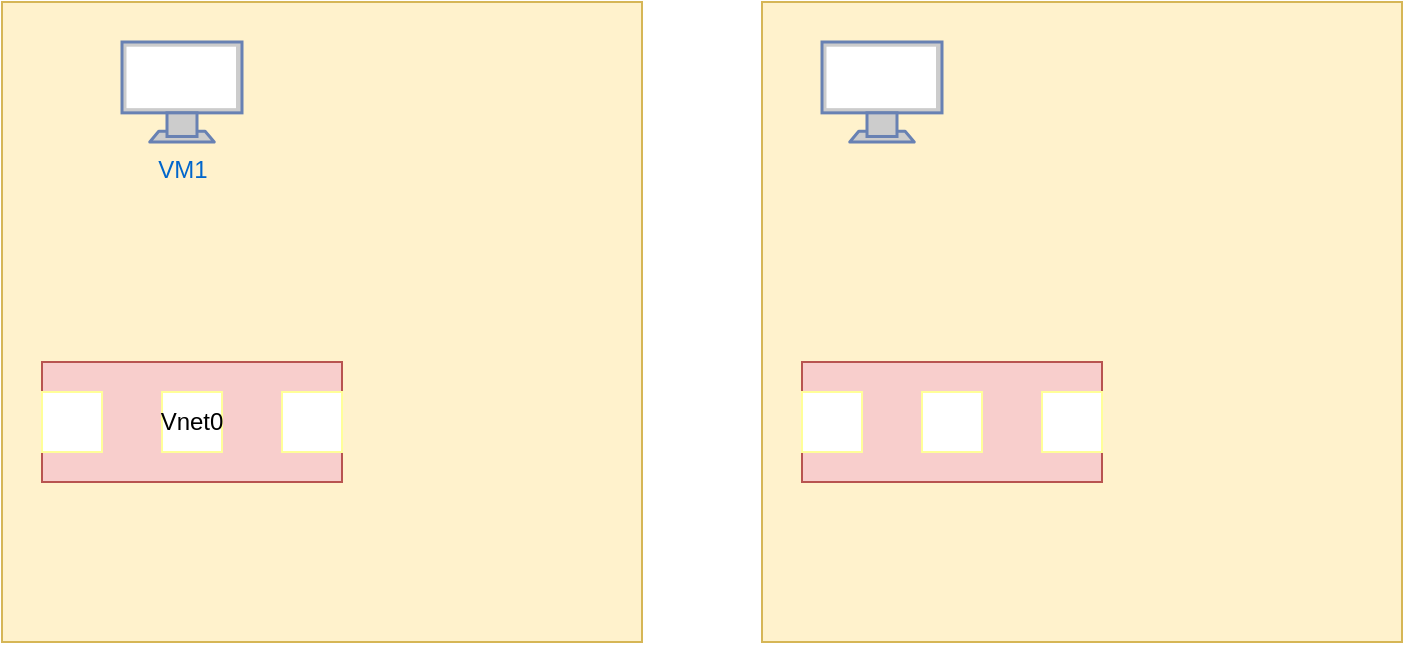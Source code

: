 <mxfile version="13.9.7" type="github">
  <diagram id="RGmuP8ZJhRJHKTzaO2U-" name="Page-1">
    <mxGraphModel dx="717" dy="721" grid="1" gridSize="10" guides="1" tooltips="1" connect="1" arrows="1" fold="1" page="1" pageScale="1" pageWidth="850" pageHeight="1100" math="0" shadow="0">
      <root>
        <mxCell id="0" />
        <mxCell id="1" parent="0" />
        <mxCell id="hgdKg6oaY1Hrjd21EYKv-1" value="" style="whiteSpace=wrap;html=1;aspect=fixed;strokeColor=#d6b656;fillColor=#fff2cc;" vertex="1" parent="1">
          <mxGeometry x="10" y="80" width="320" height="320" as="geometry" />
        </mxCell>
        <mxCell id="hgdKg6oaY1Hrjd21EYKv-2" value="" style="whiteSpace=wrap;html=1;aspect=fixed;strokeColor=#d6b656;fillColor=#fff2cc;" vertex="1" parent="1">
          <mxGeometry x="390" y="80" width="320" height="320" as="geometry" />
        </mxCell>
        <mxCell id="hgdKg6oaY1Hrjd21EYKv-3" value="" style="rounded=0;whiteSpace=wrap;html=1;strokeColor=#b85450;fillColor=#f8cecc;" vertex="1" parent="1">
          <mxGeometry x="30" y="260" width="150" height="60" as="geometry" />
        </mxCell>
        <mxCell id="hgdKg6oaY1Hrjd21EYKv-4" value="" style="rounded=0;whiteSpace=wrap;html=1;strokeColor=#b85450;fillColor=#f8cecc;" vertex="1" parent="1">
          <mxGeometry x="410" y="260" width="150" height="60" as="geometry" />
        </mxCell>
        <mxCell id="hgdKg6oaY1Hrjd21EYKv-5" value="VM1" style="fontColor=#0066CC;verticalAlign=top;verticalLabelPosition=bottom;labelPosition=center;align=center;html=1;outlineConnect=0;fillColor=#CCCCCC;strokeColor=#6881B3;gradientColor=none;gradientDirection=north;strokeWidth=2;shape=mxgraph.networks.monitor;" vertex="1" parent="1">
          <mxGeometry x="70" y="100" width="60" height="50" as="geometry" />
        </mxCell>
        <mxCell id="hgdKg6oaY1Hrjd21EYKv-6" value="" style="fontColor=#0066CC;verticalAlign=top;verticalLabelPosition=bottom;labelPosition=center;align=center;html=1;outlineConnect=0;fillColor=#CCCCCC;strokeColor=#6881B3;gradientColor=none;gradientDirection=north;strokeWidth=2;shape=mxgraph.networks.monitor;" vertex="1" parent="1">
          <mxGeometry x="420" y="100" width="60" height="50" as="geometry" />
        </mxCell>
        <mxCell id="hgdKg6oaY1Hrjd21EYKv-7" value="" style="rounded=0;whiteSpace=wrap;html=1;strokeColor=#FFFF99;" vertex="1" parent="1">
          <mxGeometry x="30" y="275" width="30" height="30" as="geometry" />
        </mxCell>
        <mxCell id="hgdKg6oaY1Hrjd21EYKv-8" value="Vnet0" style="rounded=0;whiteSpace=wrap;html=1;strokeColor=#FFFF99;" vertex="1" parent="1">
          <mxGeometry x="90" y="275" width="30" height="30" as="geometry" />
        </mxCell>
        <mxCell id="hgdKg6oaY1Hrjd21EYKv-9" value="" style="rounded=0;whiteSpace=wrap;html=1;strokeColor=#FFFF99;" vertex="1" parent="1">
          <mxGeometry x="150" y="275" width="30" height="30" as="geometry" />
        </mxCell>
        <mxCell id="hgdKg6oaY1Hrjd21EYKv-11" value="" style="rounded=0;whiteSpace=wrap;html=1;strokeColor=#FFFF99;" vertex="1" parent="1">
          <mxGeometry x="410" y="275" width="30" height="30" as="geometry" />
        </mxCell>
        <mxCell id="hgdKg6oaY1Hrjd21EYKv-12" value="" style="rounded=0;whiteSpace=wrap;html=1;strokeColor=#FFFF99;" vertex="1" parent="1">
          <mxGeometry x="470" y="275" width="30" height="30" as="geometry" />
        </mxCell>
        <mxCell id="hgdKg6oaY1Hrjd21EYKv-13" value="" style="rounded=0;whiteSpace=wrap;html=1;strokeColor=#FFFF99;" vertex="1" parent="1">
          <mxGeometry x="530" y="275" width="30" height="30" as="geometry" />
        </mxCell>
      </root>
    </mxGraphModel>
  </diagram>
</mxfile>
